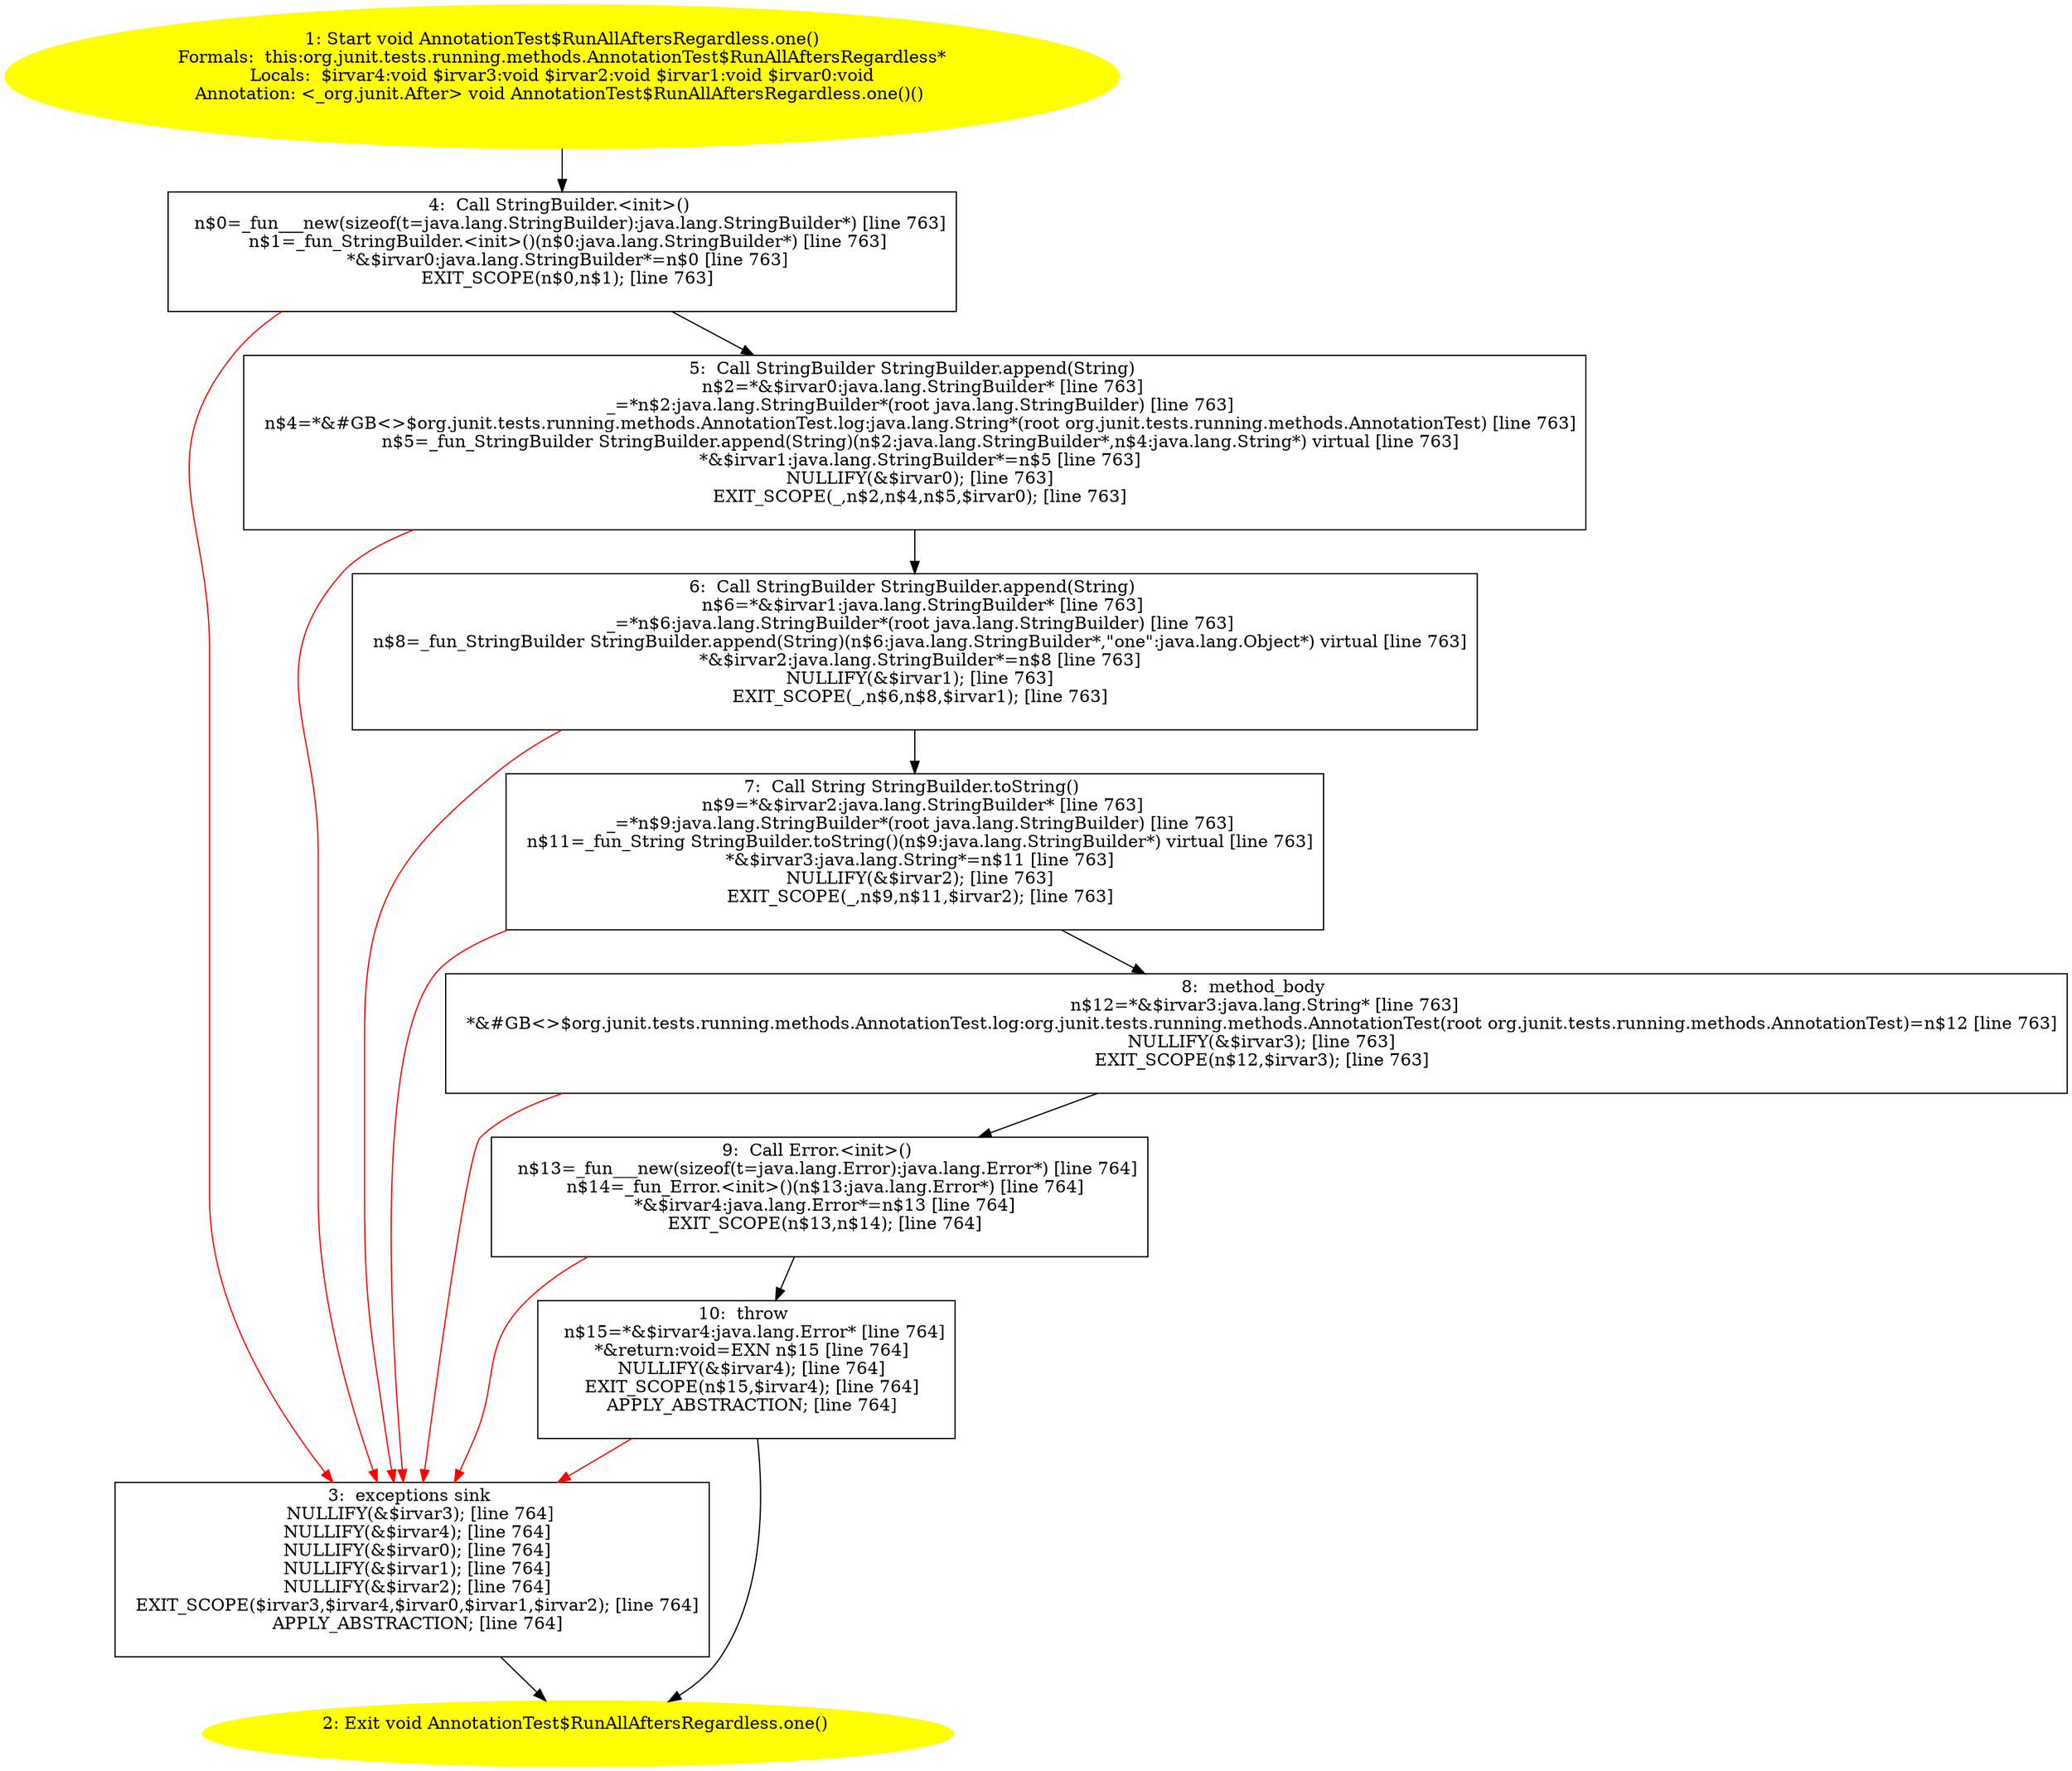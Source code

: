 /* @generated */
digraph cfg {
"org.junit.tests.running.methods.AnnotationTest$RunAllAftersRegardless.one():void.da32328cbb4e0d6b583b9631ddb4c09e_1" [label="1: Start void AnnotationTest$RunAllAftersRegardless.one()\nFormals:  this:org.junit.tests.running.methods.AnnotationTest$RunAllAftersRegardless*\nLocals:  $irvar4:void $irvar3:void $irvar2:void $irvar1:void $irvar0:void\nAnnotation: <_org.junit.After> void AnnotationTest$RunAllAftersRegardless.one()() \n  " color=yellow style=filled]
	

	 "org.junit.tests.running.methods.AnnotationTest$RunAllAftersRegardless.one():void.da32328cbb4e0d6b583b9631ddb4c09e_1" -> "org.junit.tests.running.methods.AnnotationTest$RunAllAftersRegardless.one():void.da32328cbb4e0d6b583b9631ddb4c09e_4" ;
"org.junit.tests.running.methods.AnnotationTest$RunAllAftersRegardless.one():void.da32328cbb4e0d6b583b9631ddb4c09e_2" [label="2: Exit void AnnotationTest$RunAllAftersRegardless.one() \n  " color=yellow style=filled]
	

"org.junit.tests.running.methods.AnnotationTest$RunAllAftersRegardless.one():void.da32328cbb4e0d6b583b9631ddb4c09e_3" [label="3:  exceptions sink \n   NULLIFY(&$irvar3); [line 764]\n  NULLIFY(&$irvar4); [line 764]\n  NULLIFY(&$irvar0); [line 764]\n  NULLIFY(&$irvar1); [line 764]\n  NULLIFY(&$irvar2); [line 764]\n  EXIT_SCOPE($irvar3,$irvar4,$irvar0,$irvar1,$irvar2); [line 764]\n  APPLY_ABSTRACTION; [line 764]\n " shape="box"]
	

	 "org.junit.tests.running.methods.AnnotationTest$RunAllAftersRegardless.one():void.da32328cbb4e0d6b583b9631ddb4c09e_3" -> "org.junit.tests.running.methods.AnnotationTest$RunAllAftersRegardless.one():void.da32328cbb4e0d6b583b9631ddb4c09e_2" ;
"org.junit.tests.running.methods.AnnotationTest$RunAllAftersRegardless.one():void.da32328cbb4e0d6b583b9631ddb4c09e_4" [label="4:  Call StringBuilder.<init>() \n   n$0=_fun___new(sizeof(t=java.lang.StringBuilder):java.lang.StringBuilder*) [line 763]\n  n$1=_fun_StringBuilder.<init>()(n$0:java.lang.StringBuilder*) [line 763]\n  *&$irvar0:java.lang.StringBuilder*=n$0 [line 763]\n  EXIT_SCOPE(n$0,n$1); [line 763]\n " shape="box"]
	

	 "org.junit.tests.running.methods.AnnotationTest$RunAllAftersRegardless.one():void.da32328cbb4e0d6b583b9631ddb4c09e_4" -> "org.junit.tests.running.methods.AnnotationTest$RunAllAftersRegardless.one():void.da32328cbb4e0d6b583b9631ddb4c09e_5" ;
	 "org.junit.tests.running.methods.AnnotationTest$RunAllAftersRegardless.one():void.da32328cbb4e0d6b583b9631ddb4c09e_4" -> "org.junit.tests.running.methods.AnnotationTest$RunAllAftersRegardless.one():void.da32328cbb4e0d6b583b9631ddb4c09e_3" [color="red" ];
"org.junit.tests.running.methods.AnnotationTest$RunAllAftersRegardless.one():void.da32328cbb4e0d6b583b9631ddb4c09e_5" [label="5:  Call StringBuilder StringBuilder.append(String) \n   n$2=*&$irvar0:java.lang.StringBuilder* [line 763]\n  _=*n$2:java.lang.StringBuilder*(root java.lang.StringBuilder) [line 763]\n  n$4=*&#GB<>$org.junit.tests.running.methods.AnnotationTest.log:java.lang.String*(root org.junit.tests.running.methods.AnnotationTest) [line 763]\n  n$5=_fun_StringBuilder StringBuilder.append(String)(n$2:java.lang.StringBuilder*,n$4:java.lang.String*) virtual [line 763]\n  *&$irvar1:java.lang.StringBuilder*=n$5 [line 763]\n  NULLIFY(&$irvar0); [line 763]\n  EXIT_SCOPE(_,n$2,n$4,n$5,$irvar0); [line 763]\n " shape="box"]
	

	 "org.junit.tests.running.methods.AnnotationTest$RunAllAftersRegardless.one():void.da32328cbb4e0d6b583b9631ddb4c09e_5" -> "org.junit.tests.running.methods.AnnotationTest$RunAllAftersRegardless.one():void.da32328cbb4e0d6b583b9631ddb4c09e_6" ;
	 "org.junit.tests.running.methods.AnnotationTest$RunAllAftersRegardless.one():void.da32328cbb4e0d6b583b9631ddb4c09e_5" -> "org.junit.tests.running.methods.AnnotationTest$RunAllAftersRegardless.one():void.da32328cbb4e0d6b583b9631ddb4c09e_3" [color="red" ];
"org.junit.tests.running.methods.AnnotationTest$RunAllAftersRegardless.one():void.da32328cbb4e0d6b583b9631ddb4c09e_6" [label="6:  Call StringBuilder StringBuilder.append(String) \n   n$6=*&$irvar1:java.lang.StringBuilder* [line 763]\n  _=*n$6:java.lang.StringBuilder*(root java.lang.StringBuilder) [line 763]\n  n$8=_fun_StringBuilder StringBuilder.append(String)(n$6:java.lang.StringBuilder*,\"one\":java.lang.Object*) virtual [line 763]\n  *&$irvar2:java.lang.StringBuilder*=n$8 [line 763]\n  NULLIFY(&$irvar1); [line 763]\n  EXIT_SCOPE(_,n$6,n$8,$irvar1); [line 763]\n " shape="box"]
	

	 "org.junit.tests.running.methods.AnnotationTest$RunAllAftersRegardless.one():void.da32328cbb4e0d6b583b9631ddb4c09e_6" -> "org.junit.tests.running.methods.AnnotationTest$RunAllAftersRegardless.one():void.da32328cbb4e0d6b583b9631ddb4c09e_7" ;
	 "org.junit.tests.running.methods.AnnotationTest$RunAllAftersRegardless.one():void.da32328cbb4e0d6b583b9631ddb4c09e_6" -> "org.junit.tests.running.methods.AnnotationTest$RunAllAftersRegardless.one():void.da32328cbb4e0d6b583b9631ddb4c09e_3" [color="red" ];
"org.junit.tests.running.methods.AnnotationTest$RunAllAftersRegardless.one():void.da32328cbb4e0d6b583b9631ddb4c09e_7" [label="7:  Call String StringBuilder.toString() \n   n$9=*&$irvar2:java.lang.StringBuilder* [line 763]\n  _=*n$9:java.lang.StringBuilder*(root java.lang.StringBuilder) [line 763]\n  n$11=_fun_String StringBuilder.toString()(n$9:java.lang.StringBuilder*) virtual [line 763]\n  *&$irvar3:java.lang.String*=n$11 [line 763]\n  NULLIFY(&$irvar2); [line 763]\n  EXIT_SCOPE(_,n$9,n$11,$irvar2); [line 763]\n " shape="box"]
	

	 "org.junit.tests.running.methods.AnnotationTest$RunAllAftersRegardless.one():void.da32328cbb4e0d6b583b9631ddb4c09e_7" -> "org.junit.tests.running.methods.AnnotationTest$RunAllAftersRegardless.one():void.da32328cbb4e0d6b583b9631ddb4c09e_8" ;
	 "org.junit.tests.running.methods.AnnotationTest$RunAllAftersRegardless.one():void.da32328cbb4e0d6b583b9631ddb4c09e_7" -> "org.junit.tests.running.methods.AnnotationTest$RunAllAftersRegardless.one():void.da32328cbb4e0d6b583b9631ddb4c09e_3" [color="red" ];
"org.junit.tests.running.methods.AnnotationTest$RunAllAftersRegardless.one():void.da32328cbb4e0d6b583b9631ddb4c09e_8" [label="8:  method_body \n   n$12=*&$irvar3:java.lang.String* [line 763]\n  *&#GB<>$org.junit.tests.running.methods.AnnotationTest.log:org.junit.tests.running.methods.AnnotationTest(root org.junit.tests.running.methods.AnnotationTest)=n$12 [line 763]\n  NULLIFY(&$irvar3); [line 763]\n  EXIT_SCOPE(n$12,$irvar3); [line 763]\n " shape="box"]
	

	 "org.junit.tests.running.methods.AnnotationTest$RunAllAftersRegardless.one():void.da32328cbb4e0d6b583b9631ddb4c09e_8" -> "org.junit.tests.running.methods.AnnotationTest$RunAllAftersRegardless.one():void.da32328cbb4e0d6b583b9631ddb4c09e_9" ;
	 "org.junit.tests.running.methods.AnnotationTest$RunAllAftersRegardless.one():void.da32328cbb4e0d6b583b9631ddb4c09e_8" -> "org.junit.tests.running.methods.AnnotationTest$RunAllAftersRegardless.one():void.da32328cbb4e0d6b583b9631ddb4c09e_3" [color="red" ];
"org.junit.tests.running.methods.AnnotationTest$RunAllAftersRegardless.one():void.da32328cbb4e0d6b583b9631ddb4c09e_9" [label="9:  Call Error.<init>() \n   n$13=_fun___new(sizeof(t=java.lang.Error):java.lang.Error*) [line 764]\n  n$14=_fun_Error.<init>()(n$13:java.lang.Error*) [line 764]\n  *&$irvar4:java.lang.Error*=n$13 [line 764]\n  EXIT_SCOPE(n$13,n$14); [line 764]\n " shape="box"]
	

	 "org.junit.tests.running.methods.AnnotationTest$RunAllAftersRegardless.one():void.da32328cbb4e0d6b583b9631ddb4c09e_9" -> "org.junit.tests.running.methods.AnnotationTest$RunAllAftersRegardless.one():void.da32328cbb4e0d6b583b9631ddb4c09e_10" ;
	 "org.junit.tests.running.methods.AnnotationTest$RunAllAftersRegardless.one():void.da32328cbb4e0d6b583b9631ddb4c09e_9" -> "org.junit.tests.running.methods.AnnotationTest$RunAllAftersRegardless.one():void.da32328cbb4e0d6b583b9631ddb4c09e_3" [color="red" ];
"org.junit.tests.running.methods.AnnotationTest$RunAllAftersRegardless.one():void.da32328cbb4e0d6b583b9631ddb4c09e_10" [label="10:  throw \n   n$15=*&$irvar4:java.lang.Error* [line 764]\n  *&return:void=EXN n$15 [line 764]\n  NULLIFY(&$irvar4); [line 764]\n  EXIT_SCOPE(n$15,$irvar4); [line 764]\n  APPLY_ABSTRACTION; [line 764]\n " shape="box"]
	

	 "org.junit.tests.running.methods.AnnotationTest$RunAllAftersRegardless.one():void.da32328cbb4e0d6b583b9631ddb4c09e_10" -> "org.junit.tests.running.methods.AnnotationTest$RunAllAftersRegardless.one():void.da32328cbb4e0d6b583b9631ddb4c09e_2" ;
	 "org.junit.tests.running.methods.AnnotationTest$RunAllAftersRegardless.one():void.da32328cbb4e0d6b583b9631ddb4c09e_10" -> "org.junit.tests.running.methods.AnnotationTest$RunAllAftersRegardless.one():void.da32328cbb4e0d6b583b9631ddb4c09e_3" [color="red" ];
}
